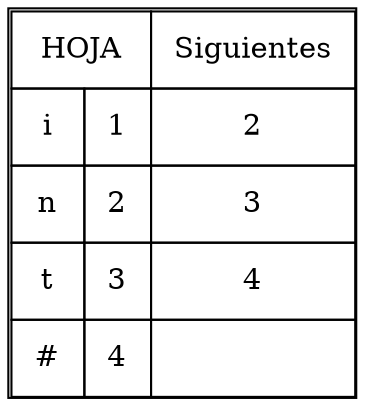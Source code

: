 digraph grafica{
rankdir=LR;
forcelabels= true;
node [shape = plain];
nodo14 [label = <<table border = '1' cellboder = '1' cellspacing='0' cellpadding='10'>
<tr>
<td COLSPAN='2'>HOJA</td>
<td>Siguientes</td>
</tr>
<tr>
<td>i</td>
<td>1</td>
<td>2</td>
</tr>
<tr>
<td>n</td>
<td>2</td>
<td>3</td>
</tr>
<tr>
<td>t</td>
<td>3</td>
<td>4</td>
</tr>
<tr>
<td>#</td>
<td>4</td>
<td></td>
</tr>
</table>>];

}